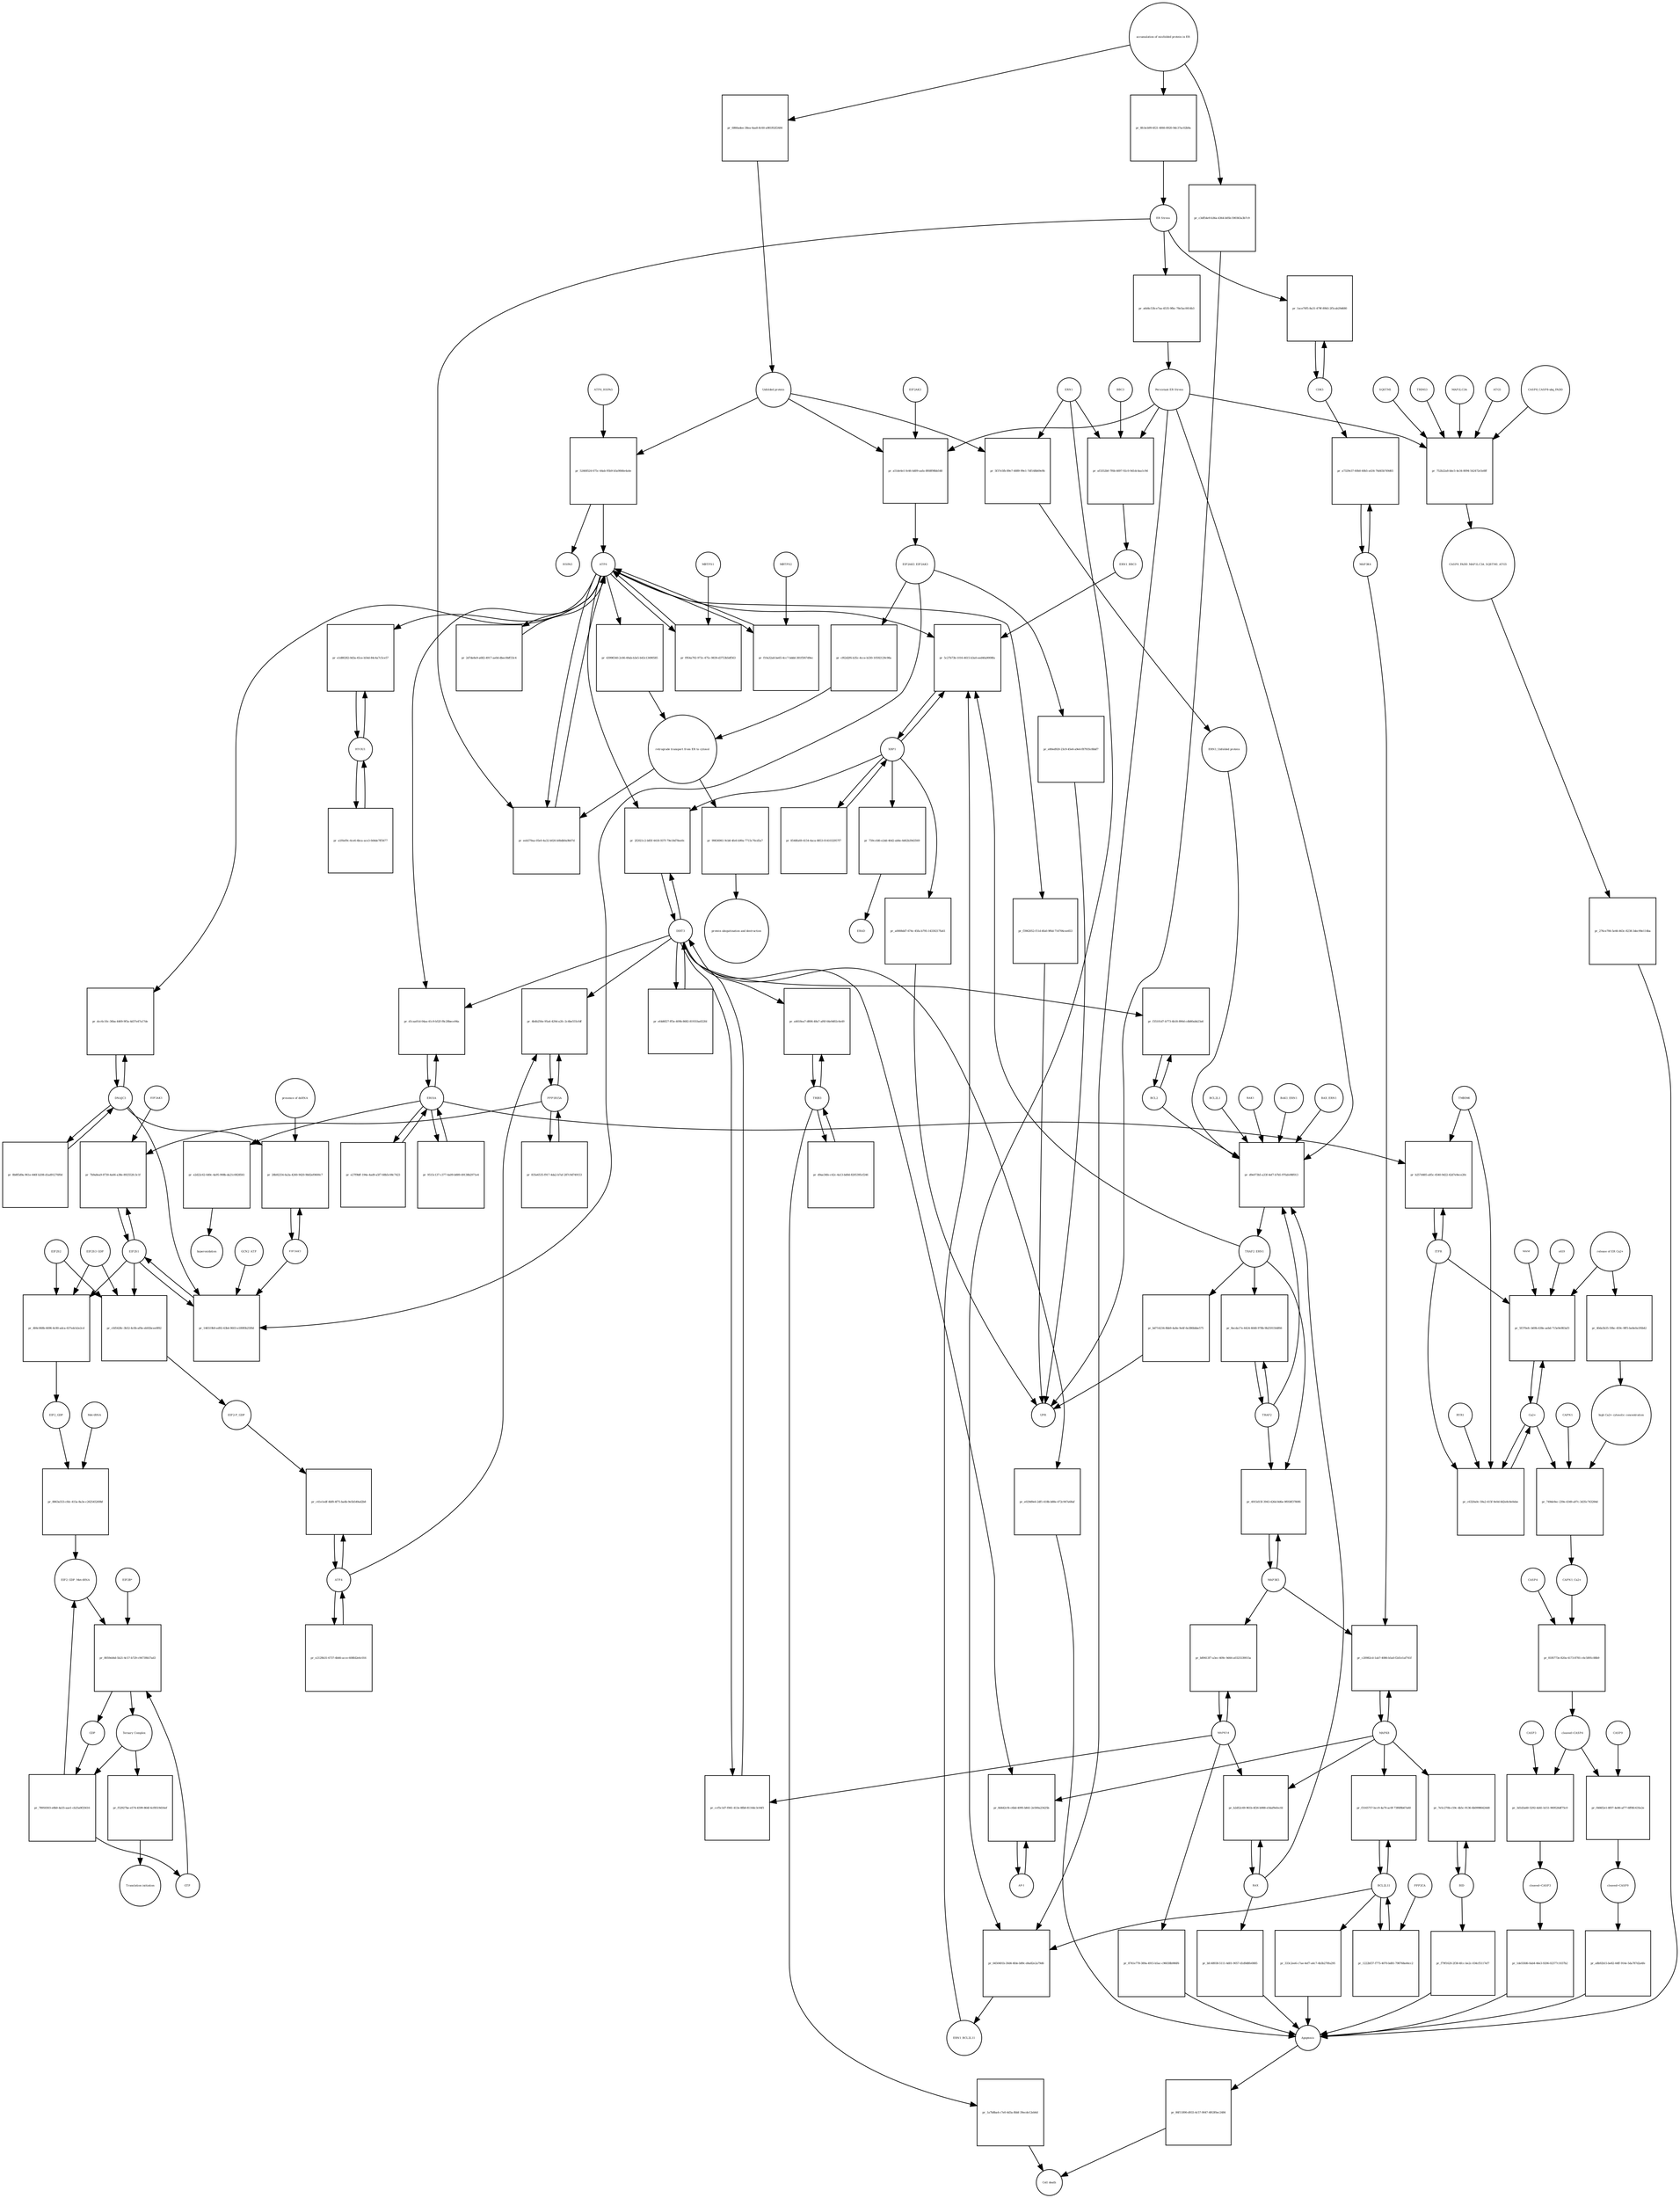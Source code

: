 strict digraph  {
ATF6_HSPA5 [annotation="", bipartite=0, cls=complex, fontsize=4, label=ATF6_HSPA5, shape=circle];
"pr_52468524-675c-44ab-95b9-b5a9846e4a4e" [annotation="", bipartite=1, cls=process, fontsize=4, label="pr_52468524-675c-44ab-95b9-b5a9846e4a4e", shape=square];
ATF6 [annotation="urn_miriam_hgnc.symbol_ATF6", bipartite=0, cls=macromolecule, fontsize=4, label=ATF6, shape=circle];
HSPA5 [annotation="urn_miriam_hgnc.symbol_HSPA5", bipartite=0, cls=macromolecule, fontsize=4, label=HSPA5, shape=circle];
"Unfolded protein" [annotation="", bipartite=0, cls=macromolecule, fontsize=4, label="Unfolded protein", shape=circle];
ERN1 [annotation="urn_miriam_hgnc.symbol_ERN1", bipartite=0, cls=macromolecule, fontsize=4, label=ERN1, shape=circle];
"pr_5f37e5fb-89e7-4889-99e1-7df148b69e9b" [annotation="", bipartite=1, cls=process, fontsize=4, label="pr_5f37e5fb-89e7-4889-99e1-7df148b69e9b", shape=square];
"ERN1_Unfolded protein" [annotation="", bipartite=0, cls=complex, fontsize=4, label="ERN1_Unfolded protein", shape=circle];
EIF2AK3_EIF2AK3 [annotation="", bipartite=0, cls=complex, fontsize=4, label=EIF2AK3_EIF2AK3, shape=circle];
"pr_cf62d2f6-b35c-4cce-b330-10592129c98a" [annotation="", bipartite=1, cls=process, fontsize=4, label="pr_cf62d2f6-b35c-4cce-b330-10592129c98a", shape=square];
"retrograde transport from ER to cytosol" [annotation="", bipartite=0, cls=phenotype, fontsize=4, label="retrograde transport from ER to cytosol", shape=circle];
"pr_43996540-2c66-49ab-b3e5-b43c13490585" [annotation="", bipartite=1, cls=process, fontsize=4, label="pr_43996540-2c66-49ab-b3e5-b43c13490585", shape=square];
"pr_99836961-9cb8-4fe6-b90a-7715c76cd5a7" [annotation="", bipartite=1, cls=process, fontsize=4, label="pr_99836961-9cb8-4fe6-b90a-7715c76cd5a7", shape=square];
"protein ubiquitination and destruction" [annotation="", bipartite=0, cls=phenotype, fontsize=4, label="protein ubiquitination and destruction", shape=circle];
"pr_d9e073b5-a33f-4ef7-b7b5-97fafe98f013" [annotation="", bipartite=1, cls=process, fontsize=4, label="pr_d9e073b5-a33f-4ef7-b7b5-97fafe98f013", shape=square];
TRAF2_ERN1 [annotation="", bipartite=0, cls=complex, fontsize=4, label=TRAF2_ERN1, shape=circle];
BAK1_ERN1 [annotation="", bipartite=0, cls=complex, fontsize=4, label=BAK1_ERN1, shape=circle];
BAX_ERN1 [annotation="", bipartite=0, cls=complex, fontsize=4, label=BAX_ERN1, shape=circle];
BCL2 [annotation="urn_miriam_hgnc.symbol_BCL2", bipartite=0, cls="nucleic acid feature", fontsize=4, label=BCL2, shape=circle];
BCL2L1 [annotation="urn_miriam_hgnc.symbol_BCL2L1", bipartite=0, cls=macromolecule, fontsize=4, label=BCL2L1, shape=circle];
"Persistant ER Stress" [annotation="", bipartite=0, cls=phenotype, fontsize=4, label="Persistant ER Stress", shape=circle];
BAX [annotation="urn_miriam_hgnc.symbol_BAX", bipartite=0, cls=macromolecule, fontsize=4, label=BAX, shape=circle];
BAK1 [annotation="urn_miriam_hgnc.symbol_BAK1", bipartite=0, cls=macromolecule, fontsize=4, label=BAK1, shape=circle];
TRAF2 [annotation="urn_miriam_hgnc.symbol_TRAF2", bipartite=0, cls=macromolecule, fontsize=4, label=TRAF2, shape=circle];
XBP1 [annotation="urn_miriam_hgnc.symbol_XBP1", bipartite=0, cls=macromolecule, fontsize=4, label=XBP1, shape=circle];
"pr_5c27b73b-1016-4615-b3a0-eed46a9008fa" [annotation="", bipartite=1, cls=process, fontsize=4, label="pr_5c27b73b-1016-4615-b3a0-eed46a9008fa", shape=square];
ERN1_BBC3 [annotation="", bipartite=0, cls=complex, fontsize=4, label=ERN1_BBC3, shape=circle];
ERN1_BCL2L11 [annotation="", bipartite=0, cls=complex, fontsize=4, label=ERN1_BCL2L11, shape=circle];
"pr_8548fa69-4154-4aca-8853-0141032957f7" [annotation="", bipartite=1, cls=process, fontsize=4, label="pr_8548fa69-4154-4aca-8853-0141032957f7", shape=square];
"pr_759ccfd6-e2dd-40d2-ab6e-6d62b39d3569" [annotation="", bipartite=1, cls=process, fontsize=4, label="pr_759ccfd6-e2dd-40d2-ab6e-6d62b39d3569", shape=square];
ERAD [annotation="", bipartite=0, cls=phenotype, fontsize=4, label=ERAD, shape=circle];
"pr_a0008dd7-674c-45fa-b795-14330217fa61" [annotation="", bipartite=1, cls=process, fontsize=4, label="pr_a0008dd7-674c-45fa-b795-14330217fa61", shape=square];
UPR [annotation="", bipartite=0, cls=phenotype, fontsize=4, label=UPR, shape=circle];
"pr_8ecda17e-4424-4648-978b-9b259150df66" [annotation="", bipartite=1, cls=process, fontsize=4, label="pr_8ecda17e-4424-4648-978b-9b259150df66", shape=square];
MAPK8 [annotation="urn_miriam_hgnc.symbol_MAPK8", bipartite=0, cls=macromolecule, fontsize=4, label=MAPK8, shape=circle];
"pr_c20982cd-1ab7-4086-b5a0-f2d1e1af741f" [annotation="", bipartite=1, cls=process, fontsize=4, label="pr_c20982cd-1ab7-4086-b5a0-f2d1e1af741f", shape=square];
MAP3K4 [annotation="urn_miriam_hgnc.symbol_MAP3K4", bipartite=0, cls=macromolecule, fontsize=4, label=MAP3K4, shape=circle];
MAP3K5 [annotation="urn_miriam_hgnc.symbol_MAP3K5", bipartite=0, cls=macromolecule, fontsize=4, label=MAP3K5, shape=circle];
MAPK14 [annotation="urn_miriam_hgnc.symbol_MAPK14", bipartite=0, cls=macromolecule, fontsize=4, label=MAPK14, shape=circle];
"pr_b89413f7-a3ec-409c-9d44-a0325539015a" [annotation="", bipartite=1, cls=process, fontsize=4, label="pr_b89413f7-a3ec-409c-9d44-a0325539015a", shape=square];
"pr_8741e778-389a-4915-b5ac-c96038b986f6" [annotation="", bipartite=1, cls=process, fontsize=4, label="pr_8741e778-389a-4915-b5ac-c96038b986f6", shape=square];
Apoptosis [annotation="", bipartite=0, cls=phenotype, fontsize=4, label=Apoptosis, shape=circle];
DDIT3 [annotation="urn_miriam_hgnc.symbol_DDIT3", bipartite=0, cls=macromolecule, fontsize=4, label=DDIT3, shape=circle];
"pr_ccf5c1d7-f061-413e-8fb8-8110dc3c04f1" [annotation="", bipartite=1, cls=process, fontsize=4, label="pr_ccf5c1d7-f061-413e-8fb8-8110dc3c04f1", shape=square];
"pr_e029d9e6-2df1-418b-b88e-472c947a68af" [annotation="", bipartite=1, cls=process, fontsize=4, label="pr_e029d9e6-2df1-418b-b88e-472c947a68af", shape=square];
"pr_f35101d7-b773-4b18-890d-cdb80abb23a6" [annotation="", bipartite=1, cls=process, fontsize=4, label="pr_f35101d7-b773-4b18-890d-cdb80abb23a6", shape=square];
"pr_eeb579aa-05e0-4a32-b026-b0bdb0a9b07d" [annotation="", bipartite=1, cls=process, fontsize=4, label="pr_eeb579aa-05e0-4a32-b026-b0bdb0a9b07d", shape=square];
"ER Stress" [annotation="", bipartite=0, cls=phenotype, fontsize=4, label="ER Stress", shape=circle];
"pr_f954a792-973c-475c-9839-d3753b5df563" [annotation="", bipartite=1, cls=process, fontsize=4, label="pr_f954a792-973c-475c-9839-d3753b5df563", shape=square];
MBTPS1 [annotation="urn_miriam_hgnc.symbol_MBTPS1", bipartite=0, cls=macromolecule, fontsize=4, label=MBTPS1, shape=circle];
"pr_f10a32a8-be65-4cc7-bddd-381f5f47d9ec" [annotation="", bipartite=1, cls=process, fontsize=4, label="pr_f10a32a8-be65-4cc7-bddd-381f5f47d9ec", shape=square];
MBTPS2 [annotation="urn_miriam_hgnc.symbol_MBTPS2", bipartite=0, cls=macromolecule, fontsize=4, label=MBTPS2, shape=circle];
"pr_2d7de8e9-a682-4917-ae0d-dbec0bff33c4" [annotation="", bipartite=1, cls=process, fontsize=4, label="pr_2d7de8e9-a682-4917-ae0d-dbec0bff33c4", shape=square];
"pr_efdd6f27-ff5e-409b-8682-81931ba022fd" [annotation="", bipartite=1, cls=process, fontsize=4, label="pr_efdd6f27-ff5e-409b-8682-81931ba022fd", shape=square];
"pr_2f2021c2-b85f-4418-937f-79e18d78ee0c" [annotation="", bipartite=1, cls=process, fontsize=4, label="pr_2f2021c2-b85f-4418-937f-79e18d78ee0c", shape=square];
EIF2S1 [annotation="urn_miriam_hgnc.symbol_EIF2S1", bipartite=0, cls=macromolecule, fontsize=4, label=EIF2S1, shape=circle];
"pr_146519b9-ed92-43b4-9603-e189f0b25f8d" [annotation="", bipartite=1, cls=process, fontsize=4, label="pr_146519b9-ed92-43b4-9603-e189f0b25f8d", shape=square];
GCN2_ATP [annotation="", bipartite=0, cls=complex, fontsize=4, label=GCN2_ATP, shape=circle];
EIF2AK2 [annotation="urn_miriam_hgnc.symbol_EIF2AK2", bipartite=0, cls=macromolecule, fontsize=4, label=EIF2AK2, shape=circle];
DNAJC3 [annotation="urn_miriam_hgnc.symbol_DNAJC3", bipartite=0, cls=macromolecule, fontsize=4, label=DNAJC3, shape=circle];
EIF2S2 [annotation="urn_miriam_hgnc.symbol_EIF2S2", bipartite=0, cls=macromolecule, fontsize=4, label=EIF2S2, shape=circle];
"pr_484c068b-4696-4c80-adca-637edcb2e2cd" [annotation="", bipartite=1, cls=process, fontsize=4, label="pr_484c068b-4696-4c80-adca-637edcb2e2cd", shape=square];
EIF2S3_GDP [annotation="", bipartite=0, cls=complex, fontsize=4, label=EIF2S3_GDP, shape=circle];
EIF2_GDP [annotation="", bipartite=0, cls=complex, fontsize=4, label=EIF2_GDP, shape=circle];
"EIF2_GDP_Met-tRNA" [annotation="", bipartite=0, cls=complex, fontsize=4, label="EIF2_GDP_Met-tRNA", shape=circle];
"pr_8059eb4d-5b21-4c57-b729-c94739b57ad3" [annotation="", bipartite=1, cls=process, fontsize=4, label="pr_8059eb4d-5b21-4c57-b729-c94739b57ad3", shape=square];
"Ternary Complex" [annotation="", bipartite=0, cls=complex, fontsize=4, label="Ternary Complex", shape=circle];
"EIF2B*" [annotation="", bipartite=0, cls=complex, fontsize=4, label="EIF2B*", shape=circle];
GTP [annotation="urn_miriam_obo.chebi_CHEBI%3A57600", bipartite=0, cls="simple chemical", fontsize=4, label=GTP, shape=circle];
GDP [annotation="urn_miriam_obo.chebi_CHEBI%3A65180", bipartite=0, cls="simple chemical", fontsize=4, label=GDP, shape=circle];
"pr_78950303-e8b0-4a55-aae1-cb25a9f25616" [annotation="", bipartite=1, cls=process, fontsize=4, label="pr_78950303-e8b0-4a55-aae1-cb25a9f25616", shape=square];
ATF4 [annotation="urn_miriam_hgnc.symbol_ATF4", bipartite=0, cls=macromolecule, fontsize=4, label=ATF4, shape=circle];
"pr_c41e1edf-4bf8-4f75-ba4b-9e5b549ad2b8" [annotation="", bipartite=1, cls=process, fontsize=4, label="pr_c41e1edf-4bf8-4f75-ba4b-9e5b549ad2b8", shape=square];
"EIF2-P_GDP" [annotation="", bipartite=0, cls=complex, fontsize=4, label="EIF2-P_GDP", shape=circle];
"pr_e2129b31-6737-4b66-acce-608fd2e6c016" [annotation="", bipartite=1, cls=process, fontsize=4, label="pr_e2129b31-6737-4b66-acce-608fd2e6c016", shape=square];
PPP1R15A [annotation="urn_miriam_hgnc.symbol_PPP1R15A", bipartite=0, cls=macromolecule, fontsize=4, label=PPP1R15A, shape=circle];
"pr_4b4b256e-95a4-429d-a2fc-2c4be555cfdf" [annotation="", bipartite=1, cls=process, fontsize=4, label="pr_4b4b256e-95a4-429d-a2fc-2c4be555cfdf", shape=square];
"pr_835e6535-f917-4da2-b7af-287c9d749153" [annotation="", bipartite=1, cls=process, fontsize=4, label="pr_835e6535-f917-4da2-b7af-287c9d749153", shape=square];
"pr_f52927be-e574-4599-864f-6cf8519d16ef" [annotation="", bipartite=1, cls=process, fontsize=4, label="pr_f52927be-e574-4599-864f-6cf8519d16ef", shape=square];
"Translation initiation" [annotation="", bipartite=0, cls=phenotype, fontsize=4, label="Translation initiation", shape=circle];
"pr_4915d15f-3943-426d-8d6e-9f058f3780f6" [annotation="", bipartite=1, cls=process, fontsize=4, label="pr_4915d15f-3943-426d-8d6e-9f058f3780f6", shape=square];
ERO1A [annotation="urn_miriam_hgnc.symbol_ERO1A", bipartite=0, cls=macromolecule, fontsize=4, label=ERO1A, shape=circle];
"pr_d1caa01d-04aa-41c9-b52f-f8c28bece94a" [annotation="", bipartite=1, cls=process, fontsize=4, label="pr_d1caa01d-04aa-41c9-b52f-f8c28bece94a", shape=square];
"pr_9515c137-c377-4a09-b889-49138b2971e4" [annotation="", bipartite=1, cls=process, fontsize=4, label="pr_9515c137-c377-4a09-b889-49138b2971e4", shape=square];
"pr_7b9a8ea9-8730-4a66-a38e-892552fc3c1f" [annotation="", bipartite=1, cls=process, fontsize=4, label="pr_7b9a8ea9-8730-4a66-a38e-892552fc3c1f", shape=square];
EIF2AK1 [annotation="urn_miriam_hgnc.symbol_EIF2AK1", bipartite=0, cls=macromolecule, fontsize=4, label=EIF2AK1, shape=circle];
"pr_b2d52c69-961b-4f26-b988-e54af9efecfd" [annotation="", bipartite=1, cls=process, fontsize=4, label="pr_b2d52c69-961b-4f26-b988-e54af9efecfd", shape=square];
"pr_bfc48938-5111-4d01-9057-d1d9d8fe0885" [annotation="", bipartite=1, cls=process, fontsize=4, label="pr_bfc48938-5111-4d01-9057-d1d9d8fe0885", shape=square];
"Ca2+" [annotation="urn_miriam_obo.chebi_CHEBI%3A29108", bipartite=0, cls="simple chemical", fontsize=4, label="Ca2+", shape=circle];
"pr_5f370efc-b69b-438e-aebd-715e9e983af3" [annotation="", bipartite=1, cls=process, fontsize=4, label="pr_5f370efc-b69b-438e-aebd-715e9e983af3", shape=square];
"release of ER Ca2+" [annotation="", bipartite=0, cls=phenotype, fontsize=4, label="release of ER Ca2+", shape=circle];
ITPR [annotation="urn_miriam_hgnc.symbol_ITPR1|urn_miriam_hgnc.symbol_ITPR2|urn_miriam_hgnc.symbol_ITPR3", bipartite=0, cls=macromolecule, fontsize=4, label=ITPR, shape=circle];
MAM [annotation="", bipartite=0, cls=phenotype, fontsize=4, label=MAM, shape=circle];
s619 [annotation="", bipartite=0, cls=complex, fontsize=4, label=s619, shape=circle];
"pr_a7329e37-60b0-40b5-a434-76d45b749d65" [annotation="", bipartite=1, cls=process, fontsize=4, label="pr_a7329e37-60b0-40b5-a434-76d45b749d65", shape=square];
CDK5 [annotation="urn_miriam_hgnc.symbol_CDK5", bipartite=0, cls=macromolecule, fontsize=4, label=CDK5, shape=circle];
"pr_1ace70f5-8a31-479f-89b5-2f5cab29d680" [annotation="", bipartite=1, cls="uncertain process", fontsize=4, label="pr_1ace70f5-8a31-479f-89b5-2f5cab29d680", shape=square];
"pr_86f11890-d933-4c57-9047-4f63f0ec2484" [annotation="", bipartite=1, cls=process, fontsize=4, label="pr_86f11890-d933-4c57-9047-4f63f0ec2484", shape=square];
"Cell death" [annotation="", bipartite=0, cls=phenotype, fontsize=4, label="Cell death", shape=circle];
"pr_c6320a0c-59a2-415f-9e0d-8d2e8c8e0ebe" [annotation="", bipartite=1, cls=process, fontsize=4, label="pr_c6320a0c-59a2-415f-9e0d-8d2e8c8e0ebe", shape=square];
TMBIM6 [annotation="urn_miriam_hgnc.symbol_TMBIM6", bipartite=0, cls=macromolecule, fontsize=4, label=TMBIM6, shape=circle];
RYR1 [annotation="urn_miriam_hgnc.symbol_RYR1", bipartite=0, cls=macromolecule, fontsize=4, label=RYR1, shape=circle];
EIF2AK3 [annotation="urn_miriam_hgnc.symbol_EIF2AK3", bipartite=0, cls=macromolecule, fontsize=4, label=EIF2AK3, shape=circle];
"pr_a51de4e1-fe46-4d09-aafa-8f68f98bb548" [annotation="", bipartite=1, cls=process, fontsize=4, label="pr_a51de4e1-fe46-4d09-aafa-8f68f98bb548", shape=square];
"pr_e2d22c62-0d0c-4a95-908b-da21c0828561" [annotation="", bipartite=1, cls=process, fontsize=4, label="pr_e2d22c62-0d0c-4a95-908b-da21c0828561", shape=square];
hyperoxidation [annotation="", bipartite=0, cls=phenotype, fontsize=4, label=hyperoxidation, shape=circle];
"pr_e27f9bff-194e-4ad9-a5f7-68b5c08c7423" [annotation="", bipartite=1, cls=process, fontsize=4, label="pr_e27f9bff-194e-4ad9-a5f7-68b5c08c7423", shape=square];
"pr_a6d4c53b-e7aa-4535-9fbc-78e5ac0014b3" [annotation="", bipartite=1, cls=process, fontsize=4, label="pr_a6d4c53b-e7aa-4535-9fbc-78e5ac0014b3", shape=square];
"CASP8_CASP8-ubq_FADD" [annotation="", bipartite=0, cls=complex, fontsize=4, label="CASP8_CASP8-ubq_FADD", shape=circle];
"pr_752b22a8-bbc5-4e34-8094-542472e5e8ff" [annotation="", bipartite=1, cls=process, fontsize=4, label="pr_752b22a8-bbc5-4e34-8094-542472e5e8ff", shape=square];
"SQSTM1 " [annotation="urn_miriam_hgnc.symbol_SQSTM1", bipartite=0, cls=macromolecule, fontsize=4, label="SQSTM1 ", shape=circle];
CASP8_FADD_MAP1LC3A_SQSTM1_ATG5 [annotation="", bipartite=0, cls=complex, fontsize=4, label=CASP8_FADD_MAP1LC3A_SQSTM1_ATG5, shape=circle];
TRIM13 [annotation="urn_miriam_hgnc.symbol_TRIM13", bipartite=0, cls=macromolecule, fontsize=4, label=TRIM13, shape=circle];
MAP1LC3A [annotation="urn_miriam_hgnc.symbol_MAP1LC3A", bipartite=0, cls=macromolecule, fontsize=4, label=MAP1LC3A, shape=circle];
ATG5 [annotation="urn_miriam_hgnc.symbol_ATG5", bipartite=0, cls=macromolecule, fontsize=4, label=ATG5, shape=circle];
"pr_276ce706-5e46-463c-8238-3dec90e114ba" [annotation="", bipartite=1, cls=process, fontsize=4, label="pr_276ce706-5e46-463c-8238-3dec90e114ba", shape=square];
"AP-1" [annotation="urn_miriam_hgnc.symbol_FOS|urn_miriam_hgnc.symbol_FOSB|urn_miriam_hgnc.symbol_FOSL1|urn_miriam_hgnc.symbol_FOSL2|urn_miriam_hgnc.symbol_JUN|urn_miriam_hgnc.symbol_JUNB|urn_miriam_hgnc.symbol_JUND", bipartite=0, cls=macromolecule, fontsize=4, label="AP-1", shape=circle];
"pr_8d442cf4-c6bd-4095-b841-2e500a23425b" [annotation="", bipartite=1, cls=process, fontsize=4, label="pr_8d442cf4-c6bd-4095-b841-2e500a23425b", shape=square];
"pr_28b92254-6a3a-4260-9420-9b82ef0600c7" [annotation="", bipartite=1, cls=process, fontsize=4, label="pr_28b92254-6a3a-4260-9420-9b82ef0600c7", shape=square];
"presence of dsRNA" [annotation="", bipartite=0, cls=phenotype, fontsize=4, label="presence of dsRNA", shape=circle];
"Met-tRNA" [annotation="urn_miriam_hgnc_HGNC%3A34779", bipartite=0, cls="nucleic acid feature", fontsize=4, label="Met-tRNA", shape=circle];
"pr_8863a553-cfdc-415a-8a3e-c262545269bf" [annotation="", bipartite=1, cls=process, fontsize=4, label="pr_8863a553-cfdc-415a-8a3e-c262545269bf", shape=square];
"pr_cfd5428c-3b52-4c0b-af0e-eb92bcee0f82" [annotation="", bipartite=1, cls=process, fontsize=4, label="pr_cfd5428c-3b52-4c0b-af0e-eb92bcee0f82", shape=square];
"accumulation of misfolded protein in ER" [annotation="", bipartite=0, cls=phenotype, fontsize=4, label="accumulation of misfolded protein in ER", shape=circle];
"pr_6866adee-38ea-4aa8-8c60-a981f02f2484" [annotation="", bipartite=1, cls=process, fontsize=4, label="pr_6866adee-38ea-4aa8-8c60-a981f02f2484", shape=square];
"pr_8fcbcb99-6f21-4066-8920-9dc37ac02b9a" [annotation="", bipartite=1, cls=process, fontsize=4, label="pr_8fcbcb99-6f21-4066-8920-9dc37ac02b9a", shape=square];
"pr_c3df54e9-b36a-4364-b05b-590363a3b7c9" [annotation="", bipartite=1, cls=process, fontsize=4, label="pr_c3df54e9-b36a-4364-b05b-590363a3b7c9", shape=square];
"pr_e80ed920-23c9-45e6-a9e4-f87935c8bbf7" [annotation="", bipartite=1, cls=process, fontsize=4, label="pr_e80ed920-23c9-45e6-a9e4-f87935c8bbf7", shape=square];
"pr_bd714234-8bb9-4a8e-9e4f-6e386bbbe575" [annotation="", bipartite=1, cls=process, fontsize=4, label="pr_bd714234-8bb9-4a8e-9e4f-6e386bbbe575", shape=square];
"pr_f3962052-f11d-4fa0-9f6d-714706cee653" [annotation="", bipartite=1, cls=process, fontsize=4, label="pr_f3962052-f11d-4fa0-9f6d-714706cee653", shape=square];
BCL2L11 [annotation="urn_miriam_hgnc.symbol_BCL2L11", bipartite=0, cls=macromolecule, fontsize=4, label=BCL2L11, shape=circle];
"pr_f3165757-bcc9-4a70-ac0f-73f6f8b67a60" [annotation="", bipartite=1, cls=process, fontsize=4, label="pr_f3165757-bcc9-4a70-ac0f-73f6f8b67a60", shape=square];
BID [annotation="urn_miriam_hgnc.symbol_BID", bipartite=0, cls=macromolecule, fontsize=4, label=BID, shape=circle];
"pr_7e5c270b-c59c-4b5c-9136-6b0998642448" [annotation="", bipartite=1, cls=process, fontsize=4, label="pr_7e5c270b-c59c-4b5c-9136-6b0998642448", shape=square];
"pr_333c2ee6-c7ae-4ef7-a6c7-4b3b270fa295" [annotation="", bipartite=1, cls=process, fontsize=4, label="pr_333c2ee6-c7ae-4ef7-a6c7-4b3b270fa295", shape=square];
"pr_f79f1620-2f38-4fcc-be2c-034cf5117ef7" [annotation="", bipartite=1, cls=process, fontsize=4, label="pr_f79f1620-2f38-4fcc-be2c-034cf5117ef7", shape=square];
"pr_6450401b-30d4-4fde-b89c-d4a82e2a79d6" [annotation="", bipartite=1, cls=process, fontsize=4, label="pr_6450401b-30d4-4fde-b89c-d4a82e2a79d6", shape=square];
"pr_af3352b0-7f6b-4697-92c0-9d1dc4aa1c9d" [annotation="", bipartite=1, cls=process, fontsize=4, label="pr_af3352b0-7f6b-4697-92c0-9d1dc4aa1c9d", shape=square];
BBC3 [annotation="urn_miriam_hgnc.symbol_BBC3", bipartite=0, cls=macromolecule, fontsize=4, label=BBC3, shape=circle];
"pr_1222bf37-f775-4070-bd81-798768a44cc2" [annotation="", bipartite=1, cls=process, fontsize=4, label="pr_1222bf37-f775-4070-bd81-798768a44cc2", shape=square];
PPP2CA [annotation="urn_miriam_hgnc.symbol_PPP2CA", bipartite=0, cls=macromolecule, fontsize=4, label=PPP2CA, shape=circle];
TRIB3 [annotation="urn_miriam_hgnc.symbol_TRIB3", bipartite=0, cls=macromolecule, fontsize=4, label=TRIB3, shape=circle];
"pr_a4618ea7-d806-48a7-af6f-64e9d02c6e49" [annotation="", bipartite=1, cls=process, fontsize=4, label="pr_a4618ea7-d806-48a7-af6f-64e9d02c6e49", shape=square];
"pr_d9ae34fe-c42c-4a13-bd0d-8205395cf246" [annotation="", bipartite=1, cls=process, fontsize=4, label="pr_d9ae34fe-c42c-4a13-bd0d-8205395cf246", shape=square];
"pr_1a7b8ba4-c7e0-4d3a-8bbf-39ecde12eb6d" [annotation="", bipartite=1, cls=process, fontsize=4, label="pr_1a7b8ba4-c7e0-4d3a-8bbf-39ecde12eb6d", shape=square];
"pr_40da5b35-59bc-459c-9ff5-be8e0a1f6b42" [annotation="", bipartite=1, cls=process, fontsize=4, label="pr_40da5b35-59bc-459c-9ff5-be8e0a1f6b42", shape=square];
"high Ca2+ cytosolic concentration" [annotation="", bipartite=0, cls=phenotype, fontsize=4, label="high Ca2+ cytosolic concentration", shape=circle];
"pr_dcc6c10c-36ba-4469-9f5a-4d37e47a17de" [annotation="", bipartite=1, cls=process, fontsize=4, label="pr_dcc6c10c-36ba-4469-9f5a-4d37e47a17de", shape=square];
"pr_8b8f5d9a-961e-446f-b208-d1ad91276f0d" [annotation="", bipartite=1, cls=process, fontsize=4, label="pr_8b8f5d9a-961e-446f-b208-d1ad91276f0d", shape=square];
"pr_b257d485-a85c-4540-9d22-42d7e9ece20c" [annotation="", bipartite=1, cls=process, fontsize=4, label="pr_b257d485-a85c-4540-9d22-42d7e9ece20c", shape=square];
CASP4 [annotation="urn_miriam_hgnc.symbol_CASP4", bipartite=0, cls=macromolecule, fontsize=4, label=CASP4, shape=circle];
"pr_81f6773e-820a-4173-8781-c6c5891c88b9" [annotation="", bipartite=1, cls=process, fontsize=4, label="pr_81f6773e-820a-4173-8781-c6c5891c88b9", shape=square];
"cleaved~CASP4" [annotation="urn_miriam_hgnc.symbol_CASP4", bipartite=0, cls=macromolecule, fontsize=4, label="cleaved~CASP4", shape=circle];
"CAPN1_Ca2+" [annotation="", bipartite=0, cls=complex, fontsize=4, label="CAPN1_Ca2+", shape=circle];
CASP3 [annotation="urn_miriam_hgnc.symbol_CASP3", bipartite=0, cls=macromolecule, fontsize=4, label=CASP3, shape=circle];
"pr_3d1d3a60-5292-4d41-b151-969526df75c0" [annotation="", bipartite=1, cls=process, fontsize=4, label="pr_3d1d3a60-5292-4d41-b151-969526df75c0", shape=square];
"cleaved~CASP3" [annotation="urn_miriam_hgnc.symbol_CASP3", bipartite=0, cls=macromolecule, fontsize=4, label="cleaved~CASP3", shape=circle];
CASP9 [annotation="urn_miriam_hgnc.symbol_CSAP9", bipartite=0, cls=macromolecule, fontsize=4, label=CASP9, shape=circle];
"pr_f466f2e1-8f07-4e86-af77-6ff8fc635e2e" [annotation="", bipartite=1, cls=process, fontsize=4, label="pr_f466f2e1-8f07-4e86-af77-6ff8fc635e2e", shape=square];
"cleaved~CASP9" [annotation="urn_miriam_hgnc.symbol_CASP9", bipartite=0, cls=macromolecule, fontsize=4, label="cleaved~CASP9", shape=circle];
CAPN1 [annotation="urn_miriam_hgnc.symbol_CAPN1", bipartite=0, cls=macromolecule, fontsize=4, label=CAPN1, shape=circle];
"pr_749de9ec-239e-4349-a97c-3d35c743284d" [annotation="", bipartite=1, cls=process, fontsize=4, label="pr_749de9ec-239e-4349-a97c-3d35c743284d", shape=square];
"pr_1de55fd6-0ab4-46e3-9206-02377c1037b2" [annotation="", bipartite=1, cls=process, fontsize=4, label="pr_1de55fd6-0ab4-46e3-9206-02377c1037b2", shape=square];
"pr_a8b92b15-be82-44ff-914e-5da787d2a4fe" [annotation="", bipartite=1, cls=process, fontsize=4, label="pr_a8b92b15-be82-44ff-914e-5da787d2a4fe", shape=square];
HYOU1 [annotation="urn_miriam_hgnc.symbol_HYOU1", bipartite=0, cls=macromolecule, fontsize=4, label=HYOU1, shape=circle];
"pr_e1d80282-0d3a-45ce-b54d-84c4a7c5ce57" [annotation="", bipartite=1, cls=process, fontsize=4, label="pr_e1d80282-0d3a-45ce-b54d-84c4a7c5ce57", shape=square];
"pr_a1f6ef9c-6ce6-4bca-ace3-0d4de7ff5677" [annotation="", bipartite=1, cls=process, fontsize=4, label="pr_a1f6ef9c-6ce6-4bca-ace3-0d4de7ff5677", shape=square];
ATF6_HSPA5 -> "pr_52468524-675c-44ab-95b9-b5a9846e4a4e"  [annotation="", interaction_type=consumption];
"pr_52468524-675c-44ab-95b9-b5a9846e4a4e" -> ATF6  [annotation="", interaction_type=production];
"pr_52468524-675c-44ab-95b9-b5a9846e4a4e" -> HSPA5  [annotation="", interaction_type=production];
ATF6 -> "pr_43996540-2c66-49ab-b3e5-b43c13490585"  [annotation="", interaction_type=consumption];
ATF6 -> "pr_5c27b73b-1016-4615-b3a0-eed46a9008fa"  [annotation="urn_miriam_pubmed_26587781|urn_miriam_pubmed_23430059", interaction_type=catalysis];
ATF6 -> "pr_eeb579aa-05e0-4a32-b026-b0bdb0a9b07d"  [annotation="", interaction_type=consumption];
ATF6 -> "pr_f954a792-973c-475c-9839-d3753b5df563"  [annotation="", interaction_type=consumption];
ATF6 -> "pr_f10a32a8-be65-4cc7-bddd-381f5f47d9ec"  [annotation="", interaction_type=consumption];
ATF6 -> "pr_2d7de8e9-a682-4917-ae0d-dbec0bff33c4"  [annotation="", interaction_type=consumption];
ATF6 -> "pr_2f2021c2-b85f-4418-937f-79e18d78ee0c"  [annotation="urn_miriam_pubmed_26587781|urn_miriam_pubmed_17991856|urn_miriam_pubmed_28843399", interaction_type=catalysis];
ATF6 -> "pr_d1caa01d-04aa-41c9-b52f-f8c28bece94a"  [annotation="urn_miriam_pubmed_23850759|urn_miriam_pubmed_25387528", interaction_type=catalysis];
ATF6 -> "pr_f3962052-f11d-4fa0-9f6d-714706cee653"  [annotation="", interaction_type=consumption];
ATF6 -> "pr_dcc6c10c-36ba-4469-9f5a-4d37e47a17de"  [annotation="urn_miriam_pubmed_12601012|urn_miriam_pubmed_18360008", interaction_type=catalysis];
ATF6 -> "pr_e1d80282-0d3a-45ce-b54d-84c4a7c5ce57"  [annotation=urn_miriam_pubmed_18360008, interaction_type=catalysis];
"Unfolded protein" -> "pr_52468524-675c-44ab-95b9-b5a9846e4a4e"  [annotation="urn_miriam_pubmed_19509052|urn_miriam_pubmed_12847084|urn_miriam_pubmed_23850759", interaction_type=catalysis];
"Unfolded protein" -> "pr_5f37e5fb-89e7-4889-99e1-7df148b69e9b"  [annotation="", interaction_type=consumption];
"Unfolded protein" -> "pr_a51de4e1-fe46-4d09-aafa-8f68f98bb548"  [annotation=urn_miriam_pubmed_17991856, interaction_type=catalysis];
ERN1 -> "pr_5f37e5fb-89e7-4889-99e1-7df148b69e9b"  [annotation="", interaction_type=consumption];
ERN1 -> "pr_6450401b-30d4-4fde-b89c-d4a82e2a79d6"  [annotation="", interaction_type=consumption];
ERN1 -> "pr_af3352b0-7f6b-4697-92c0-9d1dc4aa1c9d"  [annotation="", interaction_type=consumption];
"pr_5f37e5fb-89e7-4889-99e1-7df148b69e9b" -> "ERN1_Unfolded protein"  [annotation="", interaction_type=production];
"ERN1_Unfolded protein" -> "pr_d9e073b5-a33f-4ef7-b7b5-97fafe98f013"  [annotation="", interaction_type=consumption];
EIF2AK3_EIF2AK3 -> "pr_cf62d2f6-b35c-4cce-b330-10592129c98a"  [annotation="", interaction_type=consumption];
EIF2AK3_EIF2AK3 -> "pr_146519b9-ed92-43b4-9603-e189f0b25f8d"  [annotation="urn_miriam_pubmed_12667446|urn_miriam_pubmed_16246152|urn_miriam_pubmed_12601012|urn_miriam_pubmed_23850759|urn_miriam_pubmed_18360008|urn_miriam_pubmed_26587781", interaction_type=catalysis];
EIF2AK3_EIF2AK3 -> "pr_e80ed920-23c9-45e6-a9e4-f87935c8bbf7"  [annotation="", interaction_type=consumption];
"pr_cf62d2f6-b35c-4cce-b330-10592129c98a" -> "retrograde transport from ER to cytosol"  [annotation="", interaction_type=production];
"retrograde transport from ER to cytosol" -> "pr_99836961-9cb8-4fe6-b90a-7715c76cd5a7"  [annotation="", interaction_type=consumption];
"retrograde transport from ER to cytosol" -> "pr_eeb579aa-05e0-4a32-b026-b0bdb0a9b07d"  [annotation="urn_miriam_pubmed_18360008|urn_miriam_pubmed_17991856|urn_miriam_pubmed_26587781|urn_miriam_pubmed_12847084", interaction_type=inhibition];
"pr_43996540-2c66-49ab-b3e5-b43c13490585" -> "retrograde transport from ER to cytosol"  [annotation="", interaction_type=production];
"pr_99836961-9cb8-4fe6-b90a-7715c76cd5a7" -> "protein ubiquitination and destruction"  [annotation="", interaction_type=production];
"pr_d9e073b5-a33f-4ef7-b7b5-97fafe98f013" -> TRAF2_ERN1  [annotation="", interaction_type=production];
TRAF2_ERN1 -> "pr_5c27b73b-1016-4615-b3a0-eed46a9008fa"  [annotation="urn_miriam_pubmed_26587781|urn_miriam_pubmed_23430059", interaction_type=catalysis];
TRAF2_ERN1 -> "pr_8ecda17e-4424-4648-978b-9b259150df66"  [annotation=urn_miriam_pubmed_23850759, interaction_type=catalysis];
TRAF2_ERN1 -> "pr_4915d15f-3943-426d-8d6e-9f058f3780f6"  [annotation=urn_miriam_pubmed_23850759, interaction_type=catalysis];
TRAF2_ERN1 -> "pr_bd714234-8bb9-4a8e-9e4f-6e386bbbe575"  [annotation="", interaction_type=consumption];
BAK1_ERN1 -> "pr_d9e073b5-a33f-4ef7-b7b5-97fafe98f013"  [annotation="urn_miriam_pubmed_23850759|urn_miriam_pubmed_23430059|urn_miriam_pubmed_26587781", interaction_type=catalysis];
BAX_ERN1 -> "pr_d9e073b5-a33f-4ef7-b7b5-97fafe98f013"  [annotation="urn_miriam_pubmed_23850759|urn_miriam_pubmed_23430059|urn_miriam_pubmed_26587781", interaction_type=catalysis];
BCL2 -> "pr_d9e073b5-a33f-4ef7-b7b5-97fafe98f013"  [annotation="urn_miriam_pubmed_23850759|urn_miriam_pubmed_23430059|urn_miriam_pubmed_26587781", interaction_type=inhibition];
BCL2 -> "pr_f35101d7-b773-4b18-890d-cdb80abb23a6"  [annotation="", interaction_type=consumption];
BCL2L1 -> "pr_d9e073b5-a33f-4ef7-b7b5-97fafe98f013"  [annotation="urn_miriam_pubmed_23850759|urn_miriam_pubmed_23430059|urn_miriam_pubmed_26587781", interaction_type=inhibition];
"Persistant ER Stress" -> "pr_d9e073b5-a33f-4ef7-b7b5-97fafe98f013"  [annotation="urn_miriam_pubmed_23850759|urn_miriam_pubmed_23430059|urn_miriam_pubmed_26587781", interaction_type=inhibition];
"Persistant ER Stress" -> "pr_a51de4e1-fe46-4d09-aafa-8f68f98bb548"  [annotation=urn_miriam_pubmed_17991856, interaction_type=catalysis];
"Persistant ER Stress" -> "pr_752b22a8-bbc5-4e34-8094-542472e5e8ff"  [annotation=urn_miriam_pubmed_17991856, interaction_type=catalysis];
"Persistant ER Stress" -> "pr_6450401b-30d4-4fde-b89c-d4a82e2a79d6"  [annotation="urn_miriam_pubmed_23850759|urn_miriam_pubmed_23430059|urn_miriam_pubmed_26587781", interaction_type=inhibition];
"Persistant ER Stress" -> "pr_af3352b0-7f6b-4697-92c0-9d1dc4aa1c9d"  [annotation="urn_miriam_pubmed_23430059|urn_miriam_pubmed_17991856", interaction_type=inhibition];
BAX -> "pr_d9e073b5-a33f-4ef7-b7b5-97fafe98f013"  [annotation="urn_miriam_pubmed_23850759|urn_miriam_pubmed_23430059|urn_miriam_pubmed_26587781", interaction_type=catalysis];
BAX -> "pr_b2d52c69-961b-4f26-b988-e54af9efecfd"  [annotation="", interaction_type=consumption];
BAX -> "pr_bfc48938-5111-4d01-9057-d1d9d8fe0885"  [annotation="", interaction_type=consumption];
BAK1 -> "pr_d9e073b5-a33f-4ef7-b7b5-97fafe98f013"  [annotation="urn_miriam_pubmed_23850759|urn_miriam_pubmed_23430059|urn_miriam_pubmed_26587781", interaction_type=catalysis];
TRAF2 -> "pr_d9e073b5-a33f-4ef7-b7b5-97fafe98f013"  [annotation="", interaction_type=consumption];
TRAF2 -> "pr_8ecda17e-4424-4648-978b-9b259150df66"  [annotation="", interaction_type=consumption];
TRAF2 -> "pr_4915d15f-3943-426d-8d6e-9f058f3780f6"  [annotation=urn_miriam_pubmed_23850759, interaction_type=catalysis];
XBP1 -> "pr_5c27b73b-1016-4615-b3a0-eed46a9008fa"  [annotation="", interaction_type=consumption];
XBP1 -> "pr_8548fa69-4154-4aca-8853-0141032957f7"  [annotation="", interaction_type=consumption];
XBP1 -> "pr_759ccfd6-e2dd-40d2-ab6e-6d62b39d3569"  [annotation="", interaction_type=consumption];
XBP1 -> "pr_a0008dd7-674c-45fa-b795-14330217fa61"  [annotation="", interaction_type=consumption];
XBP1 -> "pr_2f2021c2-b85f-4418-937f-79e18d78ee0c"  [annotation="urn_miriam_pubmed_26587781|urn_miriam_pubmed_17991856|urn_miriam_pubmed_28843399", interaction_type=catalysis];
"pr_5c27b73b-1016-4615-b3a0-eed46a9008fa" -> XBP1  [annotation="", interaction_type=production];
ERN1_BBC3 -> "pr_5c27b73b-1016-4615-b3a0-eed46a9008fa"  [annotation="urn_miriam_pubmed_26587781|urn_miriam_pubmed_23430059", interaction_type=catalysis];
ERN1_BCL2L11 -> "pr_5c27b73b-1016-4615-b3a0-eed46a9008fa"  [annotation="urn_miriam_pubmed_26587781|urn_miriam_pubmed_23430059", interaction_type=catalysis];
"pr_8548fa69-4154-4aca-8853-0141032957f7" -> XBP1  [annotation="", interaction_type=production];
"pr_759ccfd6-e2dd-40d2-ab6e-6d62b39d3569" -> ERAD  [annotation="", interaction_type=production];
"pr_a0008dd7-674c-45fa-b795-14330217fa61" -> UPR  [annotation="", interaction_type=production];
"pr_8ecda17e-4424-4648-978b-9b259150df66" -> TRAF2  [annotation="", interaction_type=production];
MAPK8 -> "pr_c20982cd-1ab7-4086-b5a0-f2d1e1af741f"  [annotation="", interaction_type=consumption];
MAPK8 -> "pr_b2d52c69-961b-4f26-b988-e54af9efecfd"  [annotation="urn_miriam_pubmed_18191217|urn_miriam_pubmed_23430059", interaction_type=catalysis];
MAPK8 -> "pr_8d442cf4-c6bd-4095-b841-2e500a23425b"  [annotation="urn_miriam_pubmed_26618107|urn_miriam_pubmed_26587781|urn_miriam_pubmed_23850759", interaction_type=catalysis];
MAPK8 -> "pr_f3165757-bcc9-4a70-ac0f-73f6f8b67a60"  [annotation="urn_miriam_pubmed_26018731|urn_miriam_pubmed_23850759", interaction_type=catalysis];
MAPK8 -> "pr_7e5c270b-c59c-4b5c-9136-6b0998642448"  [annotation="urn_miriam_pubmed_23430059|urn_miriam_pubmed_11583631", interaction_type=catalysis];
"pr_c20982cd-1ab7-4086-b5a0-f2d1e1af741f" -> MAPK8  [annotation="", interaction_type=production];
MAP3K4 -> "pr_c20982cd-1ab7-4086-b5a0-f2d1e1af741f"  [annotation="urn_miriam_pubmed_18191217|urn_miriam_pubmed_23850759|urn_miriam_pubmed_26587781", interaction_type=catalysis];
MAP3K4 -> "pr_a7329e37-60b0-40b5-a434-76d45b749d65"  [annotation="", interaction_type=consumption];
MAP3K5 -> "pr_c20982cd-1ab7-4086-b5a0-f2d1e1af741f"  [annotation="urn_miriam_pubmed_18191217|urn_miriam_pubmed_23850759|urn_miriam_pubmed_26587781", interaction_type=catalysis];
MAP3K5 -> "pr_b89413f7-a3ec-409c-9d44-a0325539015a"  [annotation="urn_miriam_pubmed_23850759|urn_miriam_pubmed_12215209", interaction_type=catalysis];
MAP3K5 -> "pr_4915d15f-3943-426d-8d6e-9f058f3780f6"  [annotation="", interaction_type=consumption];
MAPK14 -> "pr_b89413f7-a3ec-409c-9d44-a0325539015a"  [annotation="", interaction_type=consumption];
MAPK14 -> "pr_8741e778-389a-4915-b5ac-c96038b986f6"  [annotation="", interaction_type=consumption];
MAPK14 -> "pr_ccf5c1d7-f061-413e-8fb8-8110dc3c04f1"  [annotation="urn_miriam_pubmed_23850759|urn_miriam_pubmed_23430059|urn_miriam_pubmed_26137585", interaction_type=catalysis];
MAPK14 -> "pr_b2d52c69-961b-4f26-b988-e54af9efecfd"  [annotation="urn_miriam_pubmed_18191217|urn_miriam_pubmed_23430059", interaction_type=catalysis];
"pr_b89413f7-a3ec-409c-9d44-a0325539015a" -> MAPK14  [annotation="", interaction_type=production];
"pr_8741e778-389a-4915-b5ac-c96038b986f6" -> Apoptosis  [annotation="", interaction_type=production];
Apoptosis -> "pr_86f11890-d933-4c57-9047-4f63f0ec2484"  [annotation="", interaction_type=consumption];
DDIT3 -> "pr_ccf5c1d7-f061-413e-8fb8-8110dc3c04f1"  [annotation="", interaction_type=consumption];
DDIT3 -> "pr_e029d9e6-2df1-418b-b88e-472c947a68af"  [annotation="", interaction_type=consumption];
DDIT3 -> "pr_f35101d7-b773-4b18-890d-cdb80abb23a6"  [annotation="urn_miriam_pubmed_30662442|urn_miriam_pubmed_23850759", interaction_type=inhibition];
DDIT3 -> "pr_efdd6f27-ff5e-409b-8682-81931ba022fd"  [annotation="", interaction_type=consumption];
DDIT3 -> "pr_2f2021c2-b85f-4418-937f-79e18d78ee0c"  [annotation="", interaction_type=consumption];
DDIT3 -> "pr_4b4b256e-95a4-429d-a2fc-2c4be555cfdf"  [annotation="urn_miriam_pubmed_23850759|urn_miriam_pubmed_31638256", interaction_type=catalysis];
DDIT3 -> "pr_d1caa01d-04aa-41c9-b52f-f8c28bece94a"  [annotation="urn_miriam_pubmed_23850759|urn_miriam_pubmed_25387528", interaction_type=catalysis];
DDIT3 -> "pr_8d442cf4-c6bd-4095-b841-2e500a23425b"  [annotation="urn_miriam_pubmed_26618107|urn_miriam_pubmed_26587781|urn_miriam_pubmed_23850759", interaction_type=catalysis];
DDIT3 -> "pr_a4618ea7-d806-48a7-af6f-64e9d02c6e49"  [annotation="urn_miriam_pubmed_23430059|urn_miriam_pubmed_18940792", interaction_type=catalysis];
"pr_ccf5c1d7-f061-413e-8fb8-8110dc3c04f1" -> DDIT3  [annotation="", interaction_type=production];
"pr_e029d9e6-2df1-418b-b88e-472c947a68af" -> Apoptosis  [annotation="", interaction_type=production];
"pr_f35101d7-b773-4b18-890d-cdb80abb23a6" -> BCL2  [annotation="", interaction_type=production];
"pr_eeb579aa-05e0-4a32-b026-b0bdb0a9b07d" -> ATF6  [annotation="", interaction_type=production];
"ER Stress" -> "pr_eeb579aa-05e0-4a32-b026-b0bdb0a9b07d"  [annotation="urn_miriam_pubmed_18360008|urn_miriam_pubmed_17991856|urn_miriam_pubmed_26587781|urn_miriam_pubmed_12847084", interaction_type=catalysis];
"ER Stress" -> "pr_1ace70f5-8a31-479f-89b5-2f5cab29d680"  [annotation=urn_miriam_pubmed_22388889, interaction_type=catalysis];
"ER Stress" -> "pr_a6d4c53b-e7aa-4535-9fbc-78e5ac0014b3"  [annotation="", interaction_type=consumption];
"pr_f954a792-973c-475c-9839-d3753b5df563" -> ATF6  [annotation="", interaction_type=production];
MBTPS1 -> "pr_f954a792-973c-475c-9839-d3753b5df563"  [annotation="urn_miriam_pubmed_18360008|urn_miriam_pubmed_17991856|urn_miriam_pubmed_26587781|urn_miriam_pubmed_23850759", interaction_type=catalysis];
"pr_f10a32a8-be65-4cc7-bddd-381f5f47d9ec" -> ATF6  [annotation="", interaction_type=production];
MBTPS2 -> "pr_f10a32a8-be65-4cc7-bddd-381f5f47d9ec"  [annotation="urn_miriam_pubmed_23850759|urn_miriam_pubmed_26587781|urn_miriam_pubmed_17991856|urn_miriam_pubmed_18360008", interaction_type=catalysis];
"pr_2d7de8e9-a682-4917-ae0d-dbec0bff33c4" -> ATF6  [annotation="", interaction_type=production];
"pr_efdd6f27-ff5e-409b-8682-81931ba022fd" -> DDIT3  [annotation="", interaction_type=production];
"pr_2f2021c2-b85f-4418-937f-79e18d78ee0c" -> DDIT3  [annotation="", interaction_type=production];
EIF2S1 -> "pr_146519b9-ed92-43b4-9603-e189f0b25f8d"  [annotation="", interaction_type=consumption];
EIF2S1 -> "pr_484c068b-4696-4c80-adca-637edcb2e2cd"  [annotation="", interaction_type=consumption];
EIF2S1 -> "pr_7b9a8ea9-8730-4a66-a38e-892552fc3c1f"  [annotation="", interaction_type=consumption];
EIF2S1 -> "pr_cfd5428c-3b52-4c0b-af0e-eb92bcee0f82"  [annotation="", interaction_type=consumption];
"pr_146519b9-ed92-43b4-9603-e189f0b25f8d" -> EIF2S1  [annotation="", interaction_type=production];
GCN2_ATP -> "pr_146519b9-ed92-43b4-9603-e189f0b25f8d"  [annotation="urn_miriam_pubmed_12667446|urn_miriam_pubmed_16246152|urn_miriam_pubmed_12601012|urn_miriam_pubmed_23850759|urn_miriam_pubmed_18360008|urn_miriam_pubmed_26587781", interaction_type=catalysis];
EIF2AK2 -> "pr_146519b9-ed92-43b4-9603-e189f0b25f8d"  [annotation="urn_miriam_pubmed_12667446|urn_miriam_pubmed_16246152|urn_miriam_pubmed_12601012|urn_miriam_pubmed_23850759|urn_miriam_pubmed_18360008|urn_miriam_pubmed_26587781", interaction_type=catalysis];
EIF2AK2 -> "pr_28b92254-6a3a-4260-9420-9b82ef0600c7"  [annotation="", interaction_type=consumption];
DNAJC3 -> "pr_146519b9-ed92-43b4-9603-e189f0b25f8d"  [annotation="urn_miriam_pubmed_12667446|urn_miriam_pubmed_16246152|urn_miriam_pubmed_12601012|urn_miriam_pubmed_23850759|urn_miriam_pubmed_18360008|urn_miriam_pubmed_26587781", interaction_type=inhibition];
DNAJC3 -> "pr_28b92254-6a3a-4260-9420-9b82ef0600c7"  [annotation="urn_miriam_pubmed_12601012|urn_miriam_pubmed_26587781|urn_miriam_pubmed_23850759", interaction_type=inhibition];
DNAJC3 -> "pr_dcc6c10c-36ba-4469-9f5a-4d37e47a17de"  [annotation="", interaction_type=consumption];
DNAJC3 -> "pr_8b8f5d9a-961e-446f-b208-d1ad91276f0d"  [annotation="", interaction_type=consumption];
EIF2S2 -> "pr_484c068b-4696-4c80-adca-637edcb2e2cd"  [annotation="", interaction_type=consumption];
EIF2S2 -> "pr_cfd5428c-3b52-4c0b-af0e-eb92bcee0f82"  [annotation="", interaction_type=consumption];
"pr_484c068b-4696-4c80-adca-637edcb2e2cd" -> EIF2_GDP  [annotation="", interaction_type=production];
EIF2S3_GDP -> "pr_484c068b-4696-4c80-adca-637edcb2e2cd"  [annotation="", interaction_type=consumption];
EIF2S3_GDP -> "pr_cfd5428c-3b52-4c0b-af0e-eb92bcee0f82"  [annotation="", interaction_type=consumption];
EIF2_GDP -> "pr_8863a553-cfdc-415a-8a3e-c262545269bf"  [annotation="", interaction_type=consumption];
"EIF2_GDP_Met-tRNA" -> "pr_8059eb4d-5b21-4c57-b729-c94739b57ad3"  [annotation="", interaction_type=consumption];
"pr_8059eb4d-5b21-4c57-b729-c94739b57ad3" -> "Ternary Complex"  [annotation="", interaction_type=production];
"pr_8059eb4d-5b21-4c57-b729-c94739b57ad3" -> GDP  [annotation="", interaction_type=production];
"Ternary Complex" -> "pr_78950303-e8b0-4a55-aae1-cb25a9f25616"  [annotation="", interaction_type=consumption];
"Ternary Complex" -> "pr_f52927be-e574-4599-864f-6cf8519d16ef"  [annotation="", interaction_type=consumption];
"EIF2B*" -> "pr_8059eb4d-5b21-4c57-b729-c94739b57ad3"  [annotation="urn_miriam_pubmed_23850759|urn_miriam_pubmed_16246152", interaction_type=catalysis];
GTP -> "pr_8059eb4d-5b21-4c57-b729-c94739b57ad3"  [annotation="", interaction_type=consumption];
GDP -> "pr_78950303-e8b0-4a55-aae1-cb25a9f25616"  [annotation="", interaction_type=consumption];
"pr_78950303-e8b0-4a55-aae1-cb25a9f25616" -> "EIF2_GDP_Met-tRNA"  [annotation="", interaction_type=production];
"pr_78950303-e8b0-4a55-aae1-cb25a9f25616" -> GTP  [annotation="", interaction_type=production];
ATF4 -> "pr_c41e1edf-4bf8-4f75-ba4b-9e5b549ad2b8"  [annotation="", interaction_type=consumption];
ATF4 -> "pr_e2129b31-6737-4b66-acce-608fd2e6c016"  [annotation="", interaction_type=consumption];
ATF4 -> "pr_4b4b256e-95a4-429d-a2fc-2c4be555cfdf"  [annotation="urn_miriam_pubmed_23850759|urn_miriam_pubmed_31638256", interaction_type=catalysis];
"pr_c41e1edf-4bf8-4f75-ba4b-9e5b549ad2b8" -> ATF4  [annotation="", interaction_type=production];
"EIF2-P_GDP" -> "pr_c41e1edf-4bf8-4f75-ba4b-9e5b549ad2b8"  [annotation="urn_miriam_pubmed_15277680|urn_miriam_pubmed_16246152|urn_miriam_pubmed_23850759", interaction_type=catalysis];
"pr_e2129b31-6737-4b66-acce-608fd2e6c016" -> ATF4  [annotation="", interaction_type=production];
PPP1R15A -> "pr_4b4b256e-95a4-429d-a2fc-2c4be555cfdf"  [annotation="", interaction_type=consumption];
PPP1R15A -> "pr_835e6535-f917-4da2-b7af-287c9d749153"  [annotation="", interaction_type=consumption];
PPP1R15A -> "pr_7b9a8ea9-8730-4a66-a38e-892552fc3c1f"  [annotation="urn_miriam_pubmed_23850759|urn_miriam_pubmed_12667446|urn_miriam_pubmed_16246152|urn_miriam_pubmed_12601012", interaction_type=catalysis];
"pr_4b4b256e-95a4-429d-a2fc-2c4be555cfdf" -> PPP1R15A  [annotation="", interaction_type=production];
"pr_835e6535-f917-4da2-b7af-287c9d749153" -> PPP1R15A  [annotation="", interaction_type=production];
"pr_f52927be-e574-4599-864f-6cf8519d16ef" -> "Translation initiation"  [annotation="", interaction_type=production];
"pr_4915d15f-3943-426d-8d6e-9f058f3780f6" -> MAP3K5  [annotation="", interaction_type=production];
ERO1A -> "pr_d1caa01d-04aa-41c9-b52f-f8c28bece94a"  [annotation="", interaction_type=consumption];
ERO1A -> "pr_9515c137-c377-4a09-b889-49138b2971e4"  [annotation="", interaction_type=consumption];
ERO1A -> "pr_e2d22c62-0d0c-4a95-908b-da21c0828561"  [annotation="", interaction_type=consumption];
ERO1A -> "pr_e27f9bff-194e-4ad9-a5f7-68b5c08c7423"  [annotation="", interaction_type=consumption];
ERO1A -> "pr_b257d485-a85c-4540-9d22-42d7e9ece20c"  [annotation="urn_miriam_pubmed_23850759|urn_miriam_pubmed_23430059", interaction_type=catalysis];
"pr_d1caa01d-04aa-41c9-b52f-f8c28bece94a" -> ERO1A  [annotation="", interaction_type=production];
"pr_9515c137-c377-4a09-b889-49138b2971e4" -> ERO1A  [annotation="", interaction_type=production];
"pr_7b9a8ea9-8730-4a66-a38e-892552fc3c1f" -> EIF2S1  [annotation="", interaction_type=production];
EIF2AK1 -> "pr_7b9a8ea9-8730-4a66-a38e-892552fc3c1f"  [annotation="urn_miriam_pubmed_23850759|urn_miriam_pubmed_12667446|urn_miriam_pubmed_16246152|urn_miriam_pubmed_12601012", interaction_type=catalysis];
"pr_b2d52c69-961b-4f26-b988-e54af9efecfd" -> BAX  [annotation="", interaction_type=production];
"pr_bfc48938-5111-4d01-9057-d1d9d8fe0885" -> Apoptosis  [annotation="", interaction_type=production];
"Ca2+" -> "pr_5f370efc-b69b-438e-aebd-715e9e983af3"  [annotation="", interaction_type=consumption];
"Ca2+" -> "pr_c6320a0c-59a2-415f-9e0d-8d2e8c8e0ebe"  [annotation="", interaction_type=consumption];
"Ca2+" -> "pr_749de9ec-239e-4349-a97c-3d35c743284d"  [annotation="", interaction_type=consumption];
"pr_5f370efc-b69b-438e-aebd-715e9e983af3" -> "Ca2+"  [annotation="", interaction_type=production];
"release of ER Ca2+" -> "pr_5f370efc-b69b-438e-aebd-715e9e983af3"  [annotation=urn_miriam_pubmed_23850759, interaction_type=catalysis];
"release of ER Ca2+" -> "pr_40da5b35-59bc-459c-9ff5-be8e0a1f6b42"  [annotation="", interaction_type=consumption];
ITPR -> "pr_5f370efc-b69b-438e-aebd-715e9e983af3"  [annotation=urn_miriam_pubmed_23850759, interaction_type=catalysis];
ITPR -> "pr_c6320a0c-59a2-415f-9e0d-8d2e8c8e0ebe"  [annotation=urn_miriam_pubmed_23850759, interaction_type=catalysis];
ITPR -> "pr_b257d485-a85c-4540-9d22-42d7e9ece20c"  [annotation="", interaction_type=consumption];
MAM -> "pr_5f370efc-b69b-438e-aebd-715e9e983af3"  [annotation=urn_miriam_pubmed_23850759, interaction_type=catalysis];
s619 -> "pr_5f370efc-b69b-438e-aebd-715e9e983af3"  [annotation=urn_miriam_pubmed_23850759, interaction_type=catalysis];
"pr_a7329e37-60b0-40b5-a434-76d45b749d65" -> MAP3K4  [annotation="", interaction_type=production];
CDK5 -> "pr_a7329e37-60b0-40b5-a434-76d45b749d65"  [annotation=urn_miriam_pubmed_22388889, interaction_type=catalysis];
CDK5 -> "pr_1ace70f5-8a31-479f-89b5-2f5cab29d680"  [annotation="", interaction_type=consumption];
"pr_1ace70f5-8a31-479f-89b5-2f5cab29d680" -> CDK5  [annotation="", interaction_type=production];
"pr_86f11890-d933-4c57-9047-4f63f0ec2484" -> "Cell death"  [annotation="", interaction_type=production];
"pr_c6320a0c-59a2-415f-9e0d-8d2e8c8e0ebe" -> "Ca2+"  [annotation="", interaction_type=production];
TMBIM6 -> "pr_c6320a0c-59a2-415f-9e0d-8d2e8c8e0ebe"  [annotation=urn_miriam_pubmed_23850759, interaction_type=catalysis];
TMBIM6 -> "pr_b257d485-a85c-4540-9d22-42d7e9ece20c"  [annotation="urn_miriam_pubmed_23850759|urn_miriam_pubmed_23430059", interaction_type=catalysis];
RYR1 -> "pr_c6320a0c-59a2-415f-9e0d-8d2e8c8e0ebe"  [annotation=urn_miriam_pubmed_23850759, interaction_type=catalysis];
EIF2AK3 -> "pr_a51de4e1-fe46-4d09-aafa-8f68f98bb548"  [annotation="", interaction_type=consumption];
"pr_a51de4e1-fe46-4d09-aafa-8f68f98bb548" -> EIF2AK3_EIF2AK3  [annotation="", interaction_type=production];
"pr_e2d22c62-0d0c-4a95-908b-da21c0828561" -> hyperoxidation  [annotation="", interaction_type=production];
"pr_e27f9bff-194e-4ad9-a5f7-68b5c08c7423" -> ERO1A  [annotation="", interaction_type=production];
"pr_a6d4c53b-e7aa-4535-9fbc-78e5ac0014b3" -> "Persistant ER Stress"  [annotation="", interaction_type=production];
"CASP8_CASP8-ubq_FADD" -> "pr_752b22a8-bbc5-4e34-8094-542472e5e8ff"  [annotation="", interaction_type=consumption];
"pr_752b22a8-bbc5-4e34-8094-542472e5e8ff" -> CASP8_FADD_MAP1LC3A_SQSTM1_ATG5  [annotation="", interaction_type=production];
"SQSTM1 " -> "pr_752b22a8-bbc5-4e34-8094-542472e5e8ff"  [annotation="", interaction_type=consumption];
CASP8_FADD_MAP1LC3A_SQSTM1_ATG5 -> "pr_276ce706-5e46-463c-8238-3dec90e114ba"  [annotation="", interaction_type=consumption];
TRIM13 -> "pr_752b22a8-bbc5-4e34-8094-542472e5e8ff"  [annotation=urn_miriam_pubmed_17991856, interaction_type=catalysis];
MAP1LC3A -> "pr_752b22a8-bbc5-4e34-8094-542472e5e8ff"  [annotation="", interaction_type=consumption];
ATG5 -> "pr_752b22a8-bbc5-4e34-8094-542472e5e8ff"  [annotation="", interaction_type=consumption];
"pr_276ce706-5e46-463c-8238-3dec90e114ba" -> Apoptosis  [annotation="", interaction_type=production];
"AP-1" -> "pr_8d442cf4-c6bd-4095-b841-2e500a23425b"  [annotation="", interaction_type=consumption];
"pr_8d442cf4-c6bd-4095-b841-2e500a23425b" -> "AP-1"  [annotation="", interaction_type=production];
"pr_28b92254-6a3a-4260-9420-9b82ef0600c7" -> EIF2AK2  [annotation="", interaction_type=production];
"presence of dsRNA" -> "pr_28b92254-6a3a-4260-9420-9b82ef0600c7"  [annotation="urn_miriam_pubmed_12601012|urn_miriam_pubmed_26587781|urn_miriam_pubmed_23850759", interaction_type=catalysis];
"Met-tRNA" -> "pr_8863a553-cfdc-415a-8a3e-c262545269bf"  [annotation="", interaction_type=consumption];
"pr_8863a553-cfdc-415a-8a3e-c262545269bf" -> "EIF2_GDP_Met-tRNA"  [annotation="", interaction_type=production];
"pr_cfd5428c-3b52-4c0b-af0e-eb92bcee0f82" -> "EIF2-P_GDP"  [annotation="", interaction_type=production];
"accumulation of misfolded protein in ER" -> "pr_6866adee-38ea-4aa8-8c60-a981f02f2484"  [annotation="", interaction_type=consumption];
"accumulation of misfolded protein in ER" -> "pr_8fcbcb99-6f21-4066-8920-9dc37ac02b9a"  [annotation="", interaction_type=consumption];
"accumulation of misfolded protein in ER" -> "pr_c3df54e9-b36a-4364-b05b-590363a3b7c9"  [annotation="", interaction_type=consumption];
"pr_6866adee-38ea-4aa8-8c60-a981f02f2484" -> "Unfolded protein"  [annotation="", interaction_type=production];
"pr_8fcbcb99-6f21-4066-8920-9dc37ac02b9a" -> "ER Stress"  [annotation="", interaction_type=production];
"pr_c3df54e9-b36a-4364-b05b-590363a3b7c9" -> UPR  [annotation="", interaction_type=production];
"pr_e80ed920-23c9-45e6-a9e4-f87935c8bbf7" -> UPR  [annotation="", interaction_type=production];
"pr_bd714234-8bb9-4a8e-9e4f-6e386bbbe575" -> UPR  [annotation="", interaction_type=production];
"pr_f3962052-f11d-4fa0-9f6d-714706cee653" -> UPR  [annotation="", interaction_type=production];
BCL2L11 -> "pr_f3165757-bcc9-4a70-ac0f-73f6f8b67a60"  [annotation="", interaction_type=consumption];
BCL2L11 -> "pr_333c2ee6-c7ae-4ef7-a6c7-4b3b270fa295"  [annotation="", interaction_type=consumption];
BCL2L11 -> "pr_6450401b-30d4-4fde-b89c-d4a82e2a79d6"  [annotation="", interaction_type=consumption];
BCL2L11 -> "pr_1222bf37-f775-4070-bd81-798768a44cc2"  [annotation="", interaction_type=consumption];
"pr_f3165757-bcc9-4a70-ac0f-73f6f8b67a60" -> BCL2L11  [annotation="", interaction_type=production];
BID -> "pr_7e5c270b-c59c-4b5c-9136-6b0998642448"  [annotation="", interaction_type=consumption];
BID -> "pr_f79f1620-2f38-4fcc-be2c-034cf5117ef7"  [annotation="", interaction_type=consumption];
"pr_7e5c270b-c59c-4b5c-9136-6b0998642448" -> BID  [annotation="", interaction_type=production];
"pr_333c2ee6-c7ae-4ef7-a6c7-4b3b270fa295" -> Apoptosis  [annotation="", interaction_type=production];
"pr_f79f1620-2f38-4fcc-be2c-034cf5117ef7" -> Apoptosis  [annotation="", interaction_type=production];
"pr_6450401b-30d4-4fde-b89c-d4a82e2a79d6" -> ERN1_BCL2L11  [annotation="", interaction_type=production];
"pr_af3352b0-7f6b-4697-92c0-9d1dc4aa1c9d" -> ERN1_BBC3  [annotation="", interaction_type=production];
BBC3 -> "pr_af3352b0-7f6b-4697-92c0-9d1dc4aa1c9d"  [annotation="", interaction_type=consumption];
"pr_1222bf37-f775-4070-bd81-798768a44cc2" -> BCL2L11  [annotation="", interaction_type=production];
PPP2CA -> "pr_1222bf37-f775-4070-bd81-798768a44cc2"  [annotation="urn_miriam_pubmed_23850759|urn_miriam_pubmed_23430059", interaction_type=catalysis];
TRIB3 -> "pr_a4618ea7-d806-48a7-af6f-64e9d02c6e49"  [annotation="", interaction_type=consumption];
TRIB3 -> "pr_d9ae34fe-c42c-4a13-bd0d-8205395cf246"  [annotation="", interaction_type=consumption];
TRIB3 -> "pr_1a7b8ba4-c7e0-4d3a-8bbf-39ecde12eb6d"  [annotation="", interaction_type=consumption];
"pr_a4618ea7-d806-48a7-af6f-64e9d02c6e49" -> TRIB3  [annotation="", interaction_type=production];
"pr_d9ae34fe-c42c-4a13-bd0d-8205395cf246" -> TRIB3  [annotation="", interaction_type=production];
"pr_1a7b8ba4-c7e0-4d3a-8bbf-39ecde12eb6d" -> "Cell death"  [annotation="", interaction_type=production];
"pr_40da5b35-59bc-459c-9ff5-be8e0a1f6b42" -> "high Ca2+ cytosolic concentration"  [annotation="", interaction_type=production];
"high Ca2+ cytosolic concentration" -> "pr_749de9ec-239e-4349-a97c-3d35c743284d"  [annotation=urn_miriam_pubmed_19931333, interaction_type=catalysis];
"pr_dcc6c10c-36ba-4469-9f5a-4d37e47a17de" -> DNAJC3  [annotation="", interaction_type=production];
"pr_8b8f5d9a-961e-446f-b208-d1ad91276f0d" -> DNAJC3  [annotation="", interaction_type=production];
"pr_b257d485-a85c-4540-9d22-42d7e9ece20c" -> ITPR  [annotation="", interaction_type=production];
CASP4 -> "pr_81f6773e-820a-4173-8781-c6c5891c88b9"  [annotation="", interaction_type=consumption];
"pr_81f6773e-820a-4173-8781-c6c5891c88b9" -> "cleaved~CASP4"  [annotation="", interaction_type=production];
"cleaved~CASP4" -> "pr_3d1d3a60-5292-4d41-b151-969526df75c0"  [annotation="urn_miriam_pubmed_19931333|urn_miriam_pubmed_26618107", interaction_type=catalysis];
"cleaved~CASP4" -> "pr_f466f2e1-8f07-4e86-af77-6ff8fc635e2e"  [annotation="urn_miriam_pubmed_19931333|urn_miriam_pubmed_26618107", interaction_type=catalysis];
"CAPN1_Ca2+" -> "pr_81f6773e-820a-4173-8781-c6c5891c88b9"  [annotation=urn_miriam_pubmed_19931333, interaction_type=catalysis];
CASP3 -> "pr_3d1d3a60-5292-4d41-b151-969526df75c0"  [annotation="", interaction_type=consumption];
"pr_3d1d3a60-5292-4d41-b151-969526df75c0" -> "cleaved~CASP3"  [annotation="", interaction_type=production];
"cleaved~CASP3" -> "pr_1de55fd6-0ab4-46e3-9206-02377c1037b2"  [annotation="", interaction_type=consumption];
CASP9 -> "pr_f466f2e1-8f07-4e86-af77-6ff8fc635e2e"  [annotation="", interaction_type=consumption];
"pr_f466f2e1-8f07-4e86-af77-6ff8fc635e2e" -> "cleaved~CASP9"  [annotation="", interaction_type=production];
"cleaved~CASP9" -> "pr_a8b92b15-be82-44ff-914e-5da787d2a4fe"  [annotation="", interaction_type=consumption];
CAPN1 -> "pr_749de9ec-239e-4349-a97c-3d35c743284d"  [annotation="", interaction_type=consumption];
"pr_749de9ec-239e-4349-a97c-3d35c743284d" -> "CAPN1_Ca2+"  [annotation="", interaction_type=production];
"pr_1de55fd6-0ab4-46e3-9206-02377c1037b2" -> Apoptosis  [annotation="", interaction_type=production];
"pr_a8b92b15-be82-44ff-914e-5da787d2a4fe" -> Apoptosis  [annotation="", interaction_type=production];
HYOU1 -> "pr_e1d80282-0d3a-45ce-b54d-84c4a7c5ce57"  [annotation="", interaction_type=consumption];
HYOU1 -> "pr_a1f6ef9c-6ce6-4bca-ace3-0d4de7ff5677"  [annotation="", interaction_type=consumption];
"pr_e1d80282-0d3a-45ce-b54d-84c4a7c5ce57" -> HYOU1  [annotation="", interaction_type=production];
"pr_a1f6ef9c-6ce6-4bca-ace3-0d4de7ff5677" -> HYOU1  [annotation="", interaction_type=production];
}
